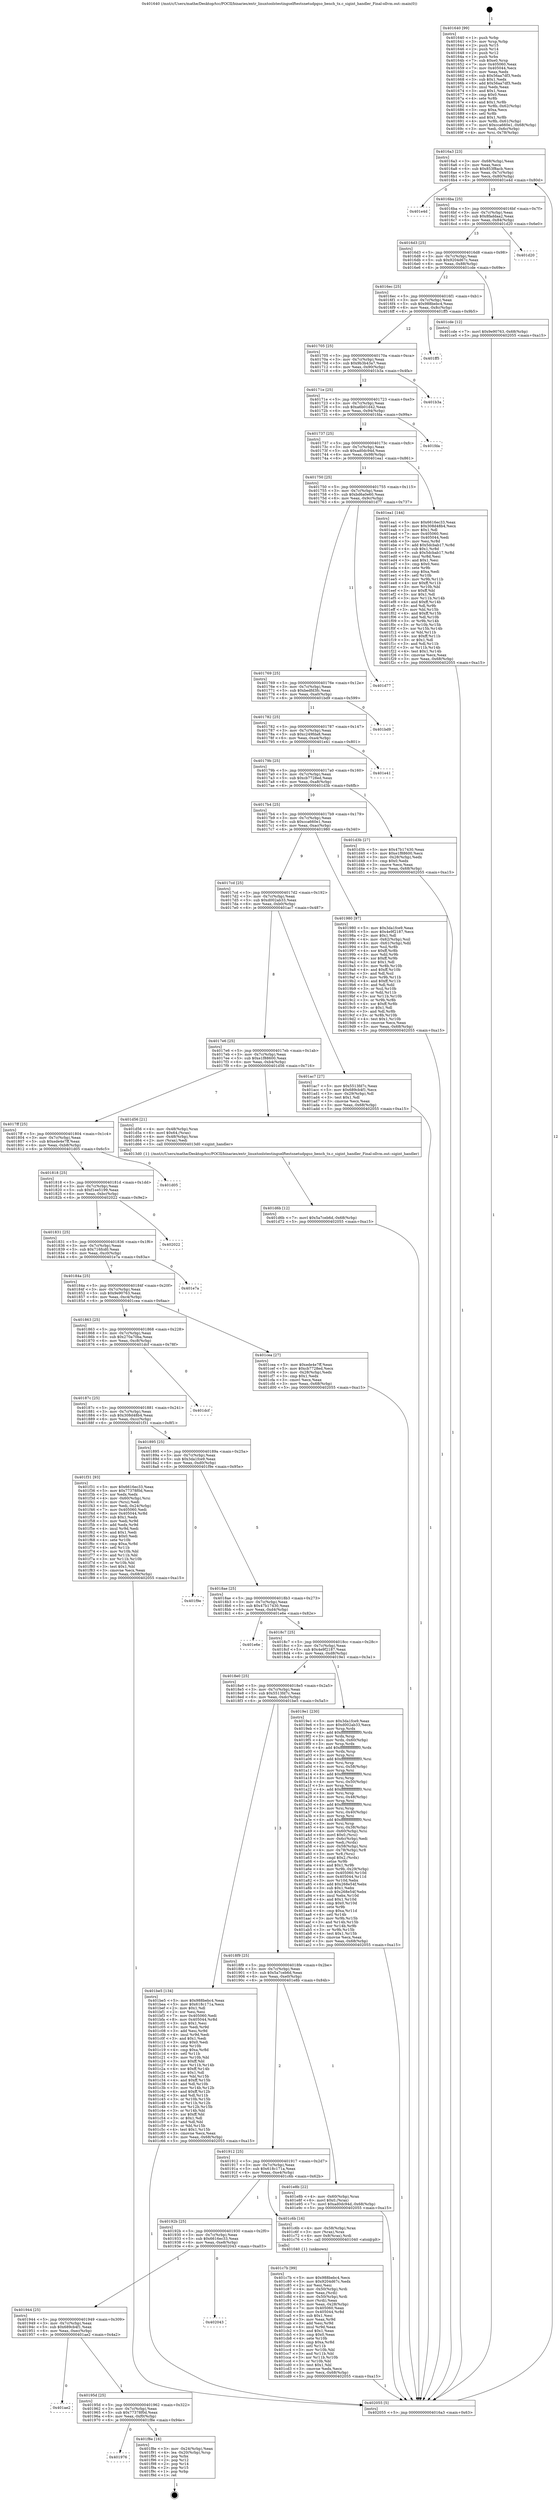 digraph "0x401640" {
  label = "0x401640 (/mnt/c/Users/mathe/Desktop/tcc/POCII/binaries/extr_linuxtoolstestingselftestsnetudpgso_bench_tx.c_sigint_handler_Final-ollvm.out::main(0))"
  labelloc = "t"
  node[shape=record]

  Entry [label="",width=0.3,height=0.3,shape=circle,fillcolor=black,style=filled]
  "0x4016a3" [label="{
     0x4016a3 [23]\l
     | [instrs]\l
     &nbsp;&nbsp;0x4016a3 \<+3\>: mov -0x68(%rbp),%eax\l
     &nbsp;&nbsp;0x4016a6 \<+2\>: mov %eax,%ecx\l
     &nbsp;&nbsp;0x4016a8 \<+6\>: sub $0x853f8acb,%ecx\l
     &nbsp;&nbsp;0x4016ae \<+3\>: mov %eax,-0x7c(%rbp)\l
     &nbsp;&nbsp;0x4016b1 \<+3\>: mov %ecx,-0x80(%rbp)\l
     &nbsp;&nbsp;0x4016b4 \<+6\>: je 0000000000401e4d \<main+0x80d\>\l
  }"]
  "0x401e4d" [label="{
     0x401e4d\l
  }", style=dashed]
  "0x4016ba" [label="{
     0x4016ba [25]\l
     | [instrs]\l
     &nbsp;&nbsp;0x4016ba \<+5\>: jmp 00000000004016bf \<main+0x7f\>\l
     &nbsp;&nbsp;0x4016bf \<+3\>: mov -0x7c(%rbp),%eax\l
     &nbsp;&nbsp;0x4016c2 \<+5\>: sub $0x8faddaa2,%eax\l
     &nbsp;&nbsp;0x4016c7 \<+6\>: mov %eax,-0x84(%rbp)\l
     &nbsp;&nbsp;0x4016cd \<+6\>: je 0000000000401d20 \<main+0x6e0\>\l
  }"]
  Exit [label="",width=0.3,height=0.3,shape=circle,fillcolor=black,style=filled,peripheries=2]
  "0x401d20" [label="{
     0x401d20\l
  }", style=dashed]
  "0x4016d3" [label="{
     0x4016d3 [25]\l
     | [instrs]\l
     &nbsp;&nbsp;0x4016d3 \<+5\>: jmp 00000000004016d8 \<main+0x98\>\l
     &nbsp;&nbsp;0x4016d8 \<+3\>: mov -0x7c(%rbp),%eax\l
     &nbsp;&nbsp;0x4016db \<+5\>: sub $0x9204d67c,%eax\l
     &nbsp;&nbsp;0x4016e0 \<+6\>: mov %eax,-0x88(%rbp)\l
     &nbsp;&nbsp;0x4016e6 \<+6\>: je 0000000000401cde \<main+0x69e\>\l
  }"]
  "0x401976" [label="{
     0x401976\l
  }", style=dashed]
  "0x401cde" [label="{
     0x401cde [12]\l
     | [instrs]\l
     &nbsp;&nbsp;0x401cde \<+7\>: movl $0x9e90763,-0x68(%rbp)\l
     &nbsp;&nbsp;0x401ce5 \<+5\>: jmp 0000000000402055 \<main+0xa15\>\l
  }"]
  "0x4016ec" [label="{
     0x4016ec [25]\l
     | [instrs]\l
     &nbsp;&nbsp;0x4016ec \<+5\>: jmp 00000000004016f1 \<main+0xb1\>\l
     &nbsp;&nbsp;0x4016f1 \<+3\>: mov -0x7c(%rbp),%eax\l
     &nbsp;&nbsp;0x4016f4 \<+5\>: sub $0x988bebc4,%eax\l
     &nbsp;&nbsp;0x4016f9 \<+6\>: mov %eax,-0x8c(%rbp)\l
     &nbsp;&nbsp;0x4016ff \<+6\>: je 0000000000401ff5 \<main+0x9b5\>\l
  }"]
  "0x401f8e" [label="{
     0x401f8e [16]\l
     | [instrs]\l
     &nbsp;&nbsp;0x401f8e \<+3\>: mov -0x24(%rbp),%eax\l
     &nbsp;&nbsp;0x401f91 \<+4\>: lea -0x20(%rbp),%rsp\l
     &nbsp;&nbsp;0x401f95 \<+1\>: pop %rbx\l
     &nbsp;&nbsp;0x401f96 \<+2\>: pop %r12\l
     &nbsp;&nbsp;0x401f98 \<+2\>: pop %r14\l
     &nbsp;&nbsp;0x401f9a \<+2\>: pop %r15\l
     &nbsp;&nbsp;0x401f9c \<+1\>: pop %rbp\l
     &nbsp;&nbsp;0x401f9d \<+1\>: ret\l
  }"]
  "0x401ff5" [label="{
     0x401ff5\l
  }", style=dashed]
  "0x401705" [label="{
     0x401705 [25]\l
     | [instrs]\l
     &nbsp;&nbsp;0x401705 \<+5\>: jmp 000000000040170a \<main+0xca\>\l
     &nbsp;&nbsp;0x40170a \<+3\>: mov -0x7c(%rbp),%eax\l
     &nbsp;&nbsp;0x40170d \<+5\>: sub $0x9b3b43a7,%eax\l
     &nbsp;&nbsp;0x401712 \<+6\>: mov %eax,-0x90(%rbp)\l
     &nbsp;&nbsp;0x401718 \<+6\>: je 0000000000401b3a \<main+0x4fa\>\l
  }"]
  "0x40195d" [label="{
     0x40195d [25]\l
     | [instrs]\l
     &nbsp;&nbsp;0x40195d \<+5\>: jmp 0000000000401962 \<main+0x322\>\l
     &nbsp;&nbsp;0x401962 \<+3\>: mov -0x7c(%rbp),%eax\l
     &nbsp;&nbsp;0x401965 \<+5\>: sub $0x77378f0d,%eax\l
     &nbsp;&nbsp;0x40196a \<+6\>: mov %eax,-0xf0(%rbp)\l
     &nbsp;&nbsp;0x401970 \<+6\>: je 0000000000401f8e \<main+0x94e\>\l
  }"]
  "0x401b3a" [label="{
     0x401b3a\l
  }", style=dashed]
  "0x40171e" [label="{
     0x40171e [25]\l
     | [instrs]\l
     &nbsp;&nbsp;0x40171e \<+5\>: jmp 0000000000401723 \<main+0xe3\>\l
     &nbsp;&nbsp;0x401723 \<+3\>: mov -0x7c(%rbp),%eax\l
     &nbsp;&nbsp;0x401726 \<+5\>: sub $0xa6b01d42,%eax\l
     &nbsp;&nbsp;0x40172b \<+6\>: mov %eax,-0x94(%rbp)\l
     &nbsp;&nbsp;0x401731 \<+6\>: je 0000000000401fda \<main+0x99a\>\l
  }"]
  "0x401ae2" [label="{
     0x401ae2\l
  }", style=dashed]
  "0x401fda" [label="{
     0x401fda\l
  }", style=dashed]
  "0x401737" [label="{
     0x401737 [25]\l
     | [instrs]\l
     &nbsp;&nbsp;0x401737 \<+5\>: jmp 000000000040173c \<main+0xfc\>\l
     &nbsp;&nbsp;0x40173c \<+3\>: mov -0x7c(%rbp),%eax\l
     &nbsp;&nbsp;0x40173f \<+5\>: sub $0xad0dc94d,%eax\l
     &nbsp;&nbsp;0x401744 \<+6\>: mov %eax,-0x98(%rbp)\l
     &nbsp;&nbsp;0x40174a \<+6\>: je 0000000000401ea1 \<main+0x861\>\l
  }"]
  "0x401944" [label="{
     0x401944 [25]\l
     | [instrs]\l
     &nbsp;&nbsp;0x401944 \<+5\>: jmp 0000000000401949 \<main+0x309\>\l
     &nbsp;&nbsp;0x401949 \<+3\>: mov -0x7c(%rbp),%eax\l
     &nbsp;&nbsp;0x40194c \<+5\>: sub $0x689cb4f1,%eax\l
     &nbsp;&nbsp;0x401951 \<+6\>: mov %eax,-0xec(%rbp)\l
     &nbsp;&nbsp;0x401957 \<+6\>: je 0000000000401ae2 \<main+0x4a2\>\l
  }"]
  "0x401ea1" [label="{
     0x401ea1 [144]\l
     | [instrs]\l
     &nbsp;&nbsp;0x401ea1 \<+5\>: mov $0x6616ec33,%eax\l
     &nbsp;&nbsp;0x401ea6 \<+5\>: mov $0x308d48b4,%ecx\l
     &nbsp;&nbsp;0x401eab \<+2\>: mov $0x1,%dl\l
     &nbsp;&nbsp;0x401ead \<+7\>: mov 0x405060,%esi\l
     &nbsp;&nbsp;0x401eb4 \<+7\>: mov 0x405044,%edi\l
     &nbsp;&nbsp;0x401ebb \<+3\>: mov %esi,%r8d\l
     &nbsp;&nbsp;0x401ebe \<+7\>: add $0x5dcbab17,%r8d\l
     &nbsp;&nbsp;0x401ec5 \<+4\>: sub $0x1,%r8d\l
     &nbsp;&nbsp;0x401ec9 \<+7\>: sub $0x5dcbab17,%r8d\l
     &nbsp;&nbsp;0x401ed0 \<+4\>: imul %r8d,%esi\l
     &nbsp;&nbsp;0x401ed4 \<+3\>: and $0x1,%esi\l
     &nbsp;&nbsp;0x401ed7 \<+3\>: cmp $0x0,%esi\l
     &nbsp;&nbsp;0x401eda \<+4\>: sete %r9b\l
     &nbsp;&nbsp;0x401ede \<+3\>: cmp $0xa,%edi\l
     &nbsp;&nbsp;0x401ee1 \<+4\>: setl %r10b\l
     &nbsp;&nbsp;0x401ee5 \<+3\>: mov %r9b,%r11b\l
     &nbsp;&nbsp;0x401ee8 \<+4\>: xor $0xff,%r11b\l
     &nbsp;&nbsp;0x401eec \<+3\>: mov %r10b,%bl\l
     &nbsp;&nbsp;0x401eef \<+3\>: xor $0xff,%bl\l
     &nbsp;&nbsp;0x401ef2 \<+3\>: xor $0x1,%dl\l
     &nbsp;&nbsp;0x401ef5 \<+3\>: mov %r11b,%r14b\l
     &nbsp;&nbsp;0x401ef8 \<+4\>: and $0xff,%r14b\l
     &nbsp;&nbsp;0x401efc \<+3\>: and %dl,%r9b\l
     &nbsp;&nbsp;0x401eff \<+3\>: mov %bl,%r15b\l
     &nbsp;&nbsp;0x401f02 \<+4\>: and $0xff,%r15b\l
     &nbsp;&nbsp;0x401f06 \<+3\>: and %dl,%r10b\l
     &nbsp;&nbsp;0x401f09 \<+3\>: or %r9b,%r14b\l
     &nbsp;&nbsp;0x401f0c \<+3\>: or %r10b,%r15b\l
     &nbsp;&nbsp;0x401f0f \<+3\>: xor %r15b,%r14b\l
     &nbsp;&nbsp;0x401f12 \<+3\>: or %bl,%r11b\l
     &nbsp;&nbsp;0x401f15 \<+4\>: xor $0xff,%r11b\l
     &nbsp;&nbsp;0x401f19 \<+3\>: or $0x1,%dl\l
     &nbsp;&nbsp;0x401f1c \<+3\>: and %dl,%r11b\l
     &nbsp;&nbsp;0x401f1f \<+3\>: or %r11b,%r14b\l
     &nbsp;&nbsp;0x401f22 \<+4\>: test $0x1,%r14b\l
     &nbsp;&nbsp;0x401f26 \<+3\>: cmovne %ecx,%eax\l
     &nbsp;&nbsp;0x401f29 \<+3\>: mov %eax,-0x68(%rbp)\l
     &nbsp;&nbsp;0x401f2c \<+5\>: jmp 0000000000402055 \<main+0xa15\>\l
  }"]
  "0x401750" [label="{
     0x401750 [25]\l
     | [instrs]\l
     &nbsp;&nbsp;0x401750 \<+5\>: jmp 0000000000401755 \<main+0x115\>\l
     &nbsp;&nbsp;0x401755 \<+3\>: mov -0x7c(%rbp),%eax\l
     &nbsp;&nbsp;0x401758 \<+5\>: sub $0xbd6a0e60,%eax\l
     &nbsp;&nbsp;0x40175d \<+6\>: mov %eax,-0x9c(%rbp)\l
     &nbsp;&nbsp;0x401763 \<+6\>: je 0000000000401d77 \<main+0x737\>\l
  }"]
  "0x402043" [label="{
     0x402043\l
  }", style=dashed]
  "0x401d77" [label="{
     0x401d77\l
  }", style=dashed]
  "0x401769" [label="{
     0x401769 [25]\l
     | [instrs]\l
     &nbsp;&nbsp;0x401769 \<+5\>: jmp 000000000040176e \<main+0x12e\>\l
     &nbsp;&nbsp;0x40176e \<+3\>: mov -0x7c(%rbp),%eax\l
     &nbsp;&nbsp;0x401771 \<+5\>: sub $0xbedfd3fc,%eax\l
     &nbsp;&nbsp;0x401776 \<+6\>: mov %eax,-0xa0(%rbp)\l
     &nbsp;&nbsp;0x40177c \<+6\>: je 0000000000401bd9 \<main+0x599\>\l
  }"]
  "0x401d6b" [label="{
     0x401d6b [12]\l
     | [instrs]\l
     &nbsp;&nbsp;0x401d6b \<+7\>: movl $0x5a7ceb6d,-0x68(%rbp)\l
     &nbsp;&nbsp;0x401d72 \<+5\>: jmp 0000000000402055 \<main+0xa15\>\l
  }"]
  "0x401bd9" [label="{
     0x401bd9\l
  }", style=dashed]
  "0x401782" [label="{
     0x401782 [25]\l
     | [instrs]\l
     &nbsp;&nbsp;0x401782 \<+5\>: jmp 0000000000401787 \<main+0x147\>\l
     &nbsp;&nbsp;0x401787 \<+3\>: mov -0x7c(%rbp),%eax\l
     &nbsp;&nbsp;0x40178a \<+5\>: sub $0xc249fda8,%eax\l
     &nbsp;&nbsp;0x40178f \<+6\>: mov %eax,-0xa4(%rbp)\l
     &nbsp;&nbsp;0x401795 \<+6\>: je 0000000000401e41 \<main+0x801\>\l
  }"]
  "0x401c7b" [label="{
     0x401c7b [99]\l
     | [instrs]\l
     &nbsp;&nbsp;0x401c7b \<+5\>: mov $0x988bebc4,%ecx\l
     &nbsp;&nbsp;0x401c80 \<+5\>: mov $0x9204d67c,%edx\l
     &nbsp;&nbsp;0x401c85 \<+2\>: xor %esi,%esi\l
     &nbsp;&nbsp;0x401c87 \<+4\>: mov -0x50(%rbp),%rdi\l
     &nbsp;&nbsp;0x401c8b \<+2\>: mov %eax,(%rdi)\l
     &nbsp;&nbsp;0x401c8d \<+4\>: mov -0x50(%rbp),%rdi\l
     &nbsp;&nbsp;0x401c91 \<+2\>: mov (%rdi),%eax\l
     &nbsp;&nbsp;0x401c93 \<+3\>: mov %eax,-0x28(%rbp)\l
     &nbsp;&nbsp;0x401c96 \<+7\>: mov 0x405060,%eax\l
     &nbsp;&nbsp;0x401c9d \<+8\>: mov 0x405044,%r8d\l
     &nbsp;&nbsp;0x401ca5 \<+3\>: sub $0x1,%esi\l
     &nbsp;&nbsp;0x401ca8 \<+3\>: mov %eax,%r9d\l
     &nbsp;&nbsp;0x401cab \<+3\>: add %esi,%r9d\l
     &nbsp;&nbsp;0x401cae \<+4\>: imul %r9d,%eax\l
     &nbsp;&nbsp;0x401cb2 \<+3\>: and $0x1,%eax\l
     &nbsp;&nbsp;0x401cb5 \<+3\>: cmp $0x0,%eax\l
     &nbsp;&nbsp;0x401cb8 \<+4\>: sete %r10b\l
     &nbsp;&nbsp;0x401cbc \<+4\>: cmp $0xa,%r8d\l
     &nbsp;&nbsp;0x401cc0 \<+4\>: setl %r11b\l
     &nbsp;&nbsp;0x401cc4 \<+3\>: mov %r10b,%bl\l
     &nbsp;&nbsp;0x401cc7 \<+3\>: and %r11b,%bl\l
     &nbsp;&nbsp;0x401cca \<+3\>: xor %r11b,%r10b\l
     &nbsp;&nbsp;0x401ccd \<+3\>: or %r10b,%bl\l
     &nbsp;&nbsp;0x401cd0 \<+3\>: test $0x1,%bl\l
     &nbsp;&nbsp;0x401cd3 \<+3\>: cmovne %edx,%ecx\l
     &nbsp;&nbsp;0x401cd6 \<+3\>: mov %ecx,-0x68(%rbp)\l
     &nbsp;&nbsp;0x401cd9 \<+5\>: jmp 0000000000402055 \<main+0xa15\>\l
  }"]
  "0x401e41" [label="{
     0x401e41\l
  }", style=dashed]
  "0x40179b" [label="{
     0x40179b [25]\l
     | [instrs]\l
     &nbsp;&nbsp;0x40179b \<+5\>: jmp 00000000004017a0 \<main+0x160\>\l
     &nbsp;&nbsp;0x4017a0 \<+3\>: mov -0x7c(%rbp),%eax\l
     &nbsp;&nbsp;0x4017a3 \<+5\>: sub $0xcb7728ed,%eax\l
     &nbsp;&nbsp;0x4017a8 \<+6\>: mov %eax,-0xa8(%rbp)\l
     &nbsp;&nbsp;0x4017ae \<+6\>: je 0000000000401d3b \<main+0x6fb\>\l
  }"]
  "0x40192b" [label="{
     0x40192b [25]\l
     | [instrs]\l
     &nbsp;&nbsp;0x40192b \<+5\>: jmp 0000000000401930 \<main+0x2f0\>\l
     &nbsp;&nbsp;0x401930 \<+3\>: mov -0x7c(%rbp),%eax\l
     &nbsp;&nbsp;0x401933 \<+5\>: sub $0x6616ec33,%eax\l
     &nbsp;&nbsp;0x401938 \<+6\>: mov %eax,-0xe8(%rbp)\l
     &nbsp;&nbsp;0x40193e \<+6\>: je 0000000000402043 \<main+0xa03\>\l
  }"]
  "0x401d3b" [label="{
     0x401d3b [27]\l
     | [instrs]\l
     &nbsp;&nbsp;0x401d3b \<+5\>: mov $0x47b17430,%eax\l
     &nbsp;&nbsp;0x401d40 \<+5\>: mov $0xe1f88600,%ecx\l
     &nbsp;&nbsp;0x401d45 \<+3\>: mov -0x28(%rbp),%edx\l
     &nbsp;&nbsp;0x401d48 \<+3\>: cmp $0x0,%edx\l
     &nbsp;&nbsp;0x401d4b \<+3\>: cmove %ecx,%eax\l
     &nbsp;&nbsp;0x401d4e \<+3\>: mov %eax,-0x68(%rbp)\l
     &nbsp;&nbsp;0x401d51 \<+5\>: jmp 0000000000402055 \<main+0xa15\>\l
  }"]
  "0x4017b4" [label="{
     0x4017b4 [25]\l
     | [instrs]\l
     &nbsp;&nbsp;0x4017b4 \<+5\>: jmp 00000000004017b9 \<main+0x179\>\l
     &nbsp;&nbsp;0x4017b9 \<+3\>: mov -0x7c(%rbp),%eax\l
     &nbsp;&nbsp;0x4017bc \<+5\>: sub $0xcca660e1,%eax\l
     &nbsp;&nbsp;0x4017c1 \<+6\>: mov %eax,-0xac(%rbp)\l
     &nbsp;&nbsp;0x4017c7 \<+6\>: je 0000000000401980 \<main+0x340\>\l
  }"]
  "0x401c6b" [label="{
     0x401c6b [16]\l
     | [instrs]\l
     &nbsp;&nbsp;0x401c6b \<+4\>: mov -0x58(%rbp),%rax\l
     &nbsp;&nbsp;0x401c6f \<+3\>: mov (%rax),%rax\l
     &nbsp;&nbsp;0x401c72 \<+4\>: mov 0x8(%rax),%rdi\l
     &nbsp;&nbsp;0x401c76 \<+5\>: call 0000000000401040 \<atoi@plt\>\l
     | [calls]\l
     &nbsp;&nbsp;0x401040 \{1\} (unknown)\l
  }"]
  "0x401980" [label="{
     0x401980 [97]\l
     | [instrs]\l
     &nbsp;&nbsp;0x401980 \<+5\>: mov $0x3da1fce9,%eax\l
     &nbsp;&nbsp;0x401985 \<+5\>: mov $0x4e9f2187,%ecx\l
     &nbsp;&nbsp;0x40198a \<+2\>: mov $0x1,%dl\l
     &nbsp;&nbsp;0x40198c \<+4\>: mov -0x62(%rbp),%sil\l
     &nbsp;&nbsp;0x401990 \<+4\>: mov -0x61(%rbp),%dil\l
     &nbsp;&nbsp;0x401994 \<+3\>: mov %sil,%r8b\l
     &nbsp;&nbsp;0x401997 \<+4\>: xor $0xff,%r8b\l
     &nbsp;&nbsp;0x40199b \<+3\>: mov %dil,%r9b\l
     &nbsp;&nbsp;0x40199e \<+4\>: xor $0xff,%r9b\l
     &nbsp;&nbsp;0x4019a2 \<+3\>: xor $0x1,%dl\l
     &nbsp;&nbsp;0x4019a5 \<+3\>: mov %r8b,%r10b\l
     &nbsp;&nbsp;0x4019a8 \<+4\>: and $0xff,%r10b\l
     &nbsp;&nbsp;0x4019ac \<+3\>: and %dl,%sil\l
     &nbsp;&nbsp;0x4019af \<+3\>: mov %r9b,%r11b\l
     &nbsp;&nbsp;0x4019b2 \<+4\>: and $0xff,%r11b\l
     &nbsp;&nbsp;0x4019b6 \<+3\>: and %dl,%dil\l
     &nbsp;&nbsp;0x4019b9 \<+3\>: or %sil,%r10b\l
     &nbsp;&nbsp;0x4019bc \<+3\>: or %dil,%r11b\l
     &nbsp;&nbsp;0x4019bf \<+3\>: xor %r11b,%r10b\l
     &nbsp;&nbsp;0x4019c2 \<+3\>: or %r9b,%r8b\l
     &nbsp;&nbsp;0x4019c5 \<+4\>: xor $0xff,%r8b\l
     &nbsp;&nbsp;0x4019c9 \<+3\>: or $0x1,%dl\l
     &nbsp;&nbsp;0x4019cc \<+3\>: and %dl,%r8b\l
     &nbsp;&nbsp;0x4019cf \<+3\>: or %r8b,%r10b\l
     &nbsp;&nbsp;0x4019d2 \<+4\>: test $0x1,%r10b\l
     &nbsp;&nbsp;0x4019d6 \<+3\>: cmovne %ecx,%eax\l
     &nbsp;&nbsp;0x4019d9 \<+3\>: mov %eax,-0x68(%rbp)\l
     &nbsp;&nbsp;0x4019dc \<+5\>: jmp 0000000000402055 \<main+0xa15\>\l
  }"]
  "0x4017cd" [label="{
     0x4017cd [25]\l
     | [instrs]\l
     &nbsp;&nbsp;0x4017cd \<+5\>: jmp 00000000004017d2 \<main+0x192\>\l
     &nbsp;&nbsp;0x4017d2 \<+3\>: mov -0x7c(%rbp),%eax\l
     &nbsp;&nbsp;0x4017d5 \<+5\>: sub $0xd002ab33,%eax\l
     &nbsp;&nbsp;0x4017da \<+6\>: mov %eax,-0xb0(%rbp)\l
     &nbsp;&nbsp;0x4017e0 \<+6\>: je 0000000000401ac7 \<main+0x487\>\l
  }"]
  "0x402055" [label="{
     0x402055 [5]\l
     | [instrs]\l
     &nbsp;&nbsp;0x402055 \<+5\>: jmp 00000000004016a3 \<main+0x63\>\l
  }"]
  "0x401640" [label="{
     0x401640 [99]\l
     | [instrs]\l
     &nbsp;&nbsp;0x401640 \<+1\>: push %rbp\l
     &nbsp;&nbsp;0x401641 \<+3\>: mov %rsp,%rbp\l
     &nbsp;&nbsp;0x401644 \<+2\>: push %r15\l
     &nbsp;&nbsp;0x401646 \<+2\>: push %r14\l
     &nbsp;&nbsp;0x401648 \<+2\>: push %r12\l
     &nbsp;&nbsp;0x40164a \<+1\>: push %rbx\l
     &nbsp;&nbsp;0x40164b \<+7\>: sub $0xe0,%rsp\l
     &nbsp;&nbsp;0x401652 \<+7\>: mov 0x405060,%eax\l
     &nbsp;&nbsp;0x401659 \<+7\>: mov 0x405044,%ecx\l
     &nbsp;&nbsp;0x401660 \<+2\>: mov %eax,%edx\l
     &nbsp;&nbsp;0x401662 \<+6\>: sub $0x56aa7df3,%edx\l
     &nbsp;&nbsp;0x401668 \<+3\>: sub $0x1,%edx\l
     &nbsp;&nbsp;0x40166b \<+6\>: add $0x56aa7df3,%edx\l
     &nbsp;&nbsp;0x401671 \<+3\>: imul %edx,%eax\l
     &nbsp;&nbsp;0x401674 \<+3\>: and $0x1,%eax\l
     &nbsp;&nbsp;0x401677 \<+3\>: cmp $0x0,%eax\l
     &nbsp;&nbsp;0x40167a \<+4\>: sete %r8b\l
     &nbsp;&nbsp;0x40167e \<+4\>: and $0x1,%r8b\l
     &nbsp;&nbsp;0x401682 \<+4\>: mov %r8b,-0x62(%rbp)\l
     &nbsp;&nbsp;0x401686 \<+3\>: cmp $0xa,%ecx\l
     &nbsp;&nbsp;0x401689 \<+4\>: setl %r8b\l
     &nbsp;&nbsp;0x40168d \<+4\>: and $0x1,%r8b\l
     &nbsp;&nbsp;0x401691 \<+4\>: mov %r8b,-0x61(%rbp)\l
     &nbsp;&nbsp;0x401695 \<+7\>: movl $0xcca660e1,-0x68(%rbp)\l
     &nbsp;&nbsp;0x40169c \<+3\>: mov %edi,-0x6c(%rbp)\l
     &nbsp;&nbsp;0x40169f \<+4\>: mov %rsi,-0x78(%rbp)\l
  }"]
  "0x401912" [label="{
     0x401912 [25]\l
     | [instrs]\l
     &nbsp;&nbsp;0x401912 \<+5\>: jmp 0000000000401917 \<main+0x2d7\>\l
     &nbsp;&nbsp;0x401917 \<+3\>: mov -0x7c(%rbp),%eax\l
     &nbsp;&nbsp;0x40191a \<+5\>: sub $0x618c171a,%eax\l
     &nbsp;&nbsp;0x40191f \<+6\>: mov %eax,-0xe4(%rbp)\l
     &nbsp;&nbsp;0x401925 \<+6\>: je 0000000000401c6b \<main+0x62b\>\l
  }"]
  "0x401ac7" [label="{
     0x401ac7 [27]\l
     | [instrs]\l
     &nbsp;&nbsp;0x401ac7 \<+5\>: mov $0x5513fd7c,%eax\l
     &nbsp;&nbsp;0x401acc \<+5\>: mov $0x689cb4f1,%ecx\l
     &nbsp;&nbsp;0x401ad1 \<+3\>: mov -0x29(%rbp),%dl\l
     &nbsp;&nbsp;0x401ad4 \<+3\>: test $0x1,%dl\l
     &nbsp;&nbsp;0x401ad7 \<+3\>: cmovne %ecx,%eax\l
     &nbsp;&nbsp;0x401ada \<+3\>: mov %eax,-0x68(%rbp)\l
     &nbsp;&nbsp;0x401add \<+5\>: jmp 0000000000402055 \<main+0xa15\>\l
  }"]
  "0x4017e6" [label="{
     0x4017e6 [25]\l
     | [instrs]\l
     &nbsp;&nbsp;0x4017e6 \<+5\>: jmp 00000000004017eb \<main+0x1ab\>\l
     &nbsp;&nbsp;0x4017eb \<+3\>: mov -0x7c(%rbp),%eax\l
     &nbsp;&nbsp;0x4017ee \<+5\>: sub $0xe1f88600,%eax\l
     &nbsp;&nbsp;0x4017f3 \<+6\>: mov %eax,-0xb4(%rbp)\l
     &nbsp;&nbsp;0x4017f9 \<+6\>: je 0000000000401d56 \<main+0x716\>\l
  }"]
  "0x401e8b" [label="{
     0x401e8b [22]\l
     | [instrs]\l
     &nbsp;&nbsp;0x401e8b \<+4\>: mov -0x60(%rbp),%rax\l
     &nbsp;&nbsp;0x401e8f \<+6\>: movl $0x0,(%rax)\l
     &nbsp;&nbsp;0x401e95 \<+7\>: movl $0xad0dc94d,-0x68(%rbp)\l
     &nbsp;&nbsp;0x401e9c \<+5\>: jmp 0000000000402055 \<main+0xa15\>\l
  }"]
  "0x401d56" [label="{
     0x401d56 [21]\l
     | [instrs]\l
     &nbsp;&nbsp;0x401d56 \<+4\>: mov -0x48(%rbp),%rax\l
     &nbsp;&nbsp;0x401d5a \<+6\>: movl $0x64,(%rax)\l
     &nbsp;&nbsp;0x401d60 \<+4\>: mov -0x48(%rbp),%rax\l
     &nbsp;&nbsp;0x401d64 \<+2\>: mov (%rax),%edi\l
     &nbsp;&nbsp;0x401d66 \<+5\>: call 00000000004013d0 \<sigint_handler\>\l
     | [calls]\l
     &nbsp;&nbsp;0x4013d0 \{1\} (/mnt/c/Users/mathe/Desktop/tcc/POCII/binaries/extr_linuxtoolstestingselftestsnetudpgso_bench_tx.c_sigint_handler_Final-ollvm.out::sigint_handler)\l
  }"]
  "0x4017ff" [label="{
     0x4017ff [25]\l
     | [instrs]\l
     &nbsp;&nbsp;0x4017ff \<+5\>: jmp 0000000000401804 \<main+0x1c4\>\l
     &nbsp;&nbsp;0x401804 \<+3\>: mov -0x7c(%rbp),%eax\l
     &nbsp;&nbsp;0x401807 \<+5\>: sub $0xede4e7ff,%eax\l
     &nbsp;&nbsp;0x40180c \<+6\>: mov %eax,-0xb8(%rbp)\l
     &nbsp;&nbsp;0x401812 \<+6\>: je 0000000000401d05 \<main+0x6c5\>\l
  }"]
  "0x4018f9" [label="{
     0x4018f9 [25]\l
     | [instrs]\l
     &nbsp;&nbsp;0x4018f9 \<+5\>: jmp 00000000004018fe \<main+0x2be\>\l
     &nbsp;&nbsp;0x4018fe \<+3\>: mov -0x7c(%rbp),%eax\l
     &nbsp;&nbsp;0x401901 \<+5\>: sub $0x5a7ceb6d,%eax\l
     &nbsp;&nbsp;0x401906 \<+6\>: mov %eax,-0xe0(%rbp)\l
     &nbsp;&nbsp;0x40190c \<+6\>: je 0000000000401e8b \<main+0x84b\>\l
  }"]
  "0x401d05" [label="{
     0x401d05\l
  }", style=dashed]
  "0x401818" [label="{
     0x401818 [25]\l
     | [instrs]\l
     &nbsp;&nbsp;0x401818 \<+5\>: jmp 000000000040181d \<main+0x1dd\>\l
     &nbsp;&nbsp;0x40181d \<+3\>: mov -0x7c(%rbp),%eax\l
     &nbsp;&nbsp;0x401820 \<+5\>: sub $0xf1ee5199,%eax\l
     &nbsp;&nbsp;0x401825 \<+6\>: mov %eax,-0xbc(%rbp)\l
     &nbsp;&nbsp;0x40182b \<+6\>: je 0000000000402022 \<main+0x9e2\>\l
  }"]
  "0x401be5" [label="{
     0x401be5 [134]\l
     | [instrs]\l
     &nbsp;&nbsp;0x401be5 \<+5\>: mov $0x988bebc4,%eax\l
     &nbsp;&nbsp;0x401bea \<+5\>: mov $0x618c171a,%ecx\l
     &nbsp;&nbsp;0x401bef \<+2\>: mov $0x1,%dl\l
     &nbsp;&nbsp;0x401bf1 \<+2\>: xor %esi,%esi\l
     &nbsp;&nbsp;0x401bf3 \<+7\>: mov 0x405060,%edi\l
     &nbsp;&nbsp;0x401bfa \<+8\>: mov 0x405044,%r8d\l
     &nbsp;&nbsp;0x401c02 \<+3\>: sub $0x1,%esi\l
     &nbsp;&nbsp;0x401c05 \<+3\>: mov %edi,%r9d\l
     &nbsp;&nbsp;0x401c08 \<+3\>: add %esi,%r9d\l
     &nbsp;&nbsp;0x401c0b \<+4\>: imul %r9d,%edi\l
     &nbsp;&nbsp;0x401c0f \<+3\>: and $0x1,%edi\l
     &nbsp;&nbsp;0x401c12 \<+3\>: cmp $0x0,%edi\l
     &nbsp;&nbsp;0x401c15 \<+4\>: sete %r10b\l
     &nbsp;&nbsp;0x401c19 \<+4\>: cmp $0xa,%r8d\l
     &nbsp;&nbsp;0x401c1d \<+4\>: setl %r11b\l
     &nbsp;&nbsp;0x401c21 \<+3\>: mov %r10b,%bl\l
     &nbsp;&nbsp;0x401c24 \<+3\>: xor $0xff,%bl\l
     &nbsp;&nbsp;0x401c27 \<+3\>: mov %r11b,%r14b\l
     &nbsp;&nbsp;0x401c2a \<+4\>: xor $0xff,%r14b\l
     &nbsp;&nbsp;0x401c2e \<+3\>: xor $0x1,%dl\l
     &nbsp;&nbsp;0x401c31 \<+3\>: mov %bl,%r15b\l
     &nbsp;&nbsp;0x401c34 \<+4\>: and $0xff,%r15b\l
     &nbsp;&nbsp;0x401c38 \<+3\>: and %dl,%r10b\l
     &nbsp;&nbsp;0x401c3b \<+3\>: mov %r14b,%r12b\l
     &nbsp;&nbsp;0x401c3e \<+4\>: and $0xff,%r12b\l
     &nbsp;&nbsp;0x401c42 \<+3\>: and %dl,%r11b\l
     &nbsp;&nbsp;0x401c45 \<+3\>: or %r10b,%r15b\l
     &nbsp;&nbsp;0x401c48 \<+3\>: or %r11b,%r12b\l
     &nbsp;&nbsp;0x401c4b \<+3\>: xor %r12b,%r15b\l
     &nbsp;&nbsp;0x401c4e \<+3\>: or %r14b,%bl\l
     &nbsp;&nbsp;0x401c51 \<+3\>: xor $0xff,%bl\l
     &nbsp;&nbsp;0x401c54 \<+3\>: or $0x1,%dl\l
     &nbsp;&nbsp;0x401c57 \<+2\>: and %dl,%bl\l
     &nbsp;&nbsp;0x401c59 \<+3\>: or %bl,%r15b\l
     &nbsp;&nbsp;0x401c5c \<+4\>: test $0x1,%r15b\l
     &nbsp;&nbsp;0x401c60 \<+3\>: cmovne %ecx,%eax\l
     &nbsp;&nbsp;0x401c63 \<+3\>: mov %eax,-0x68(%rbp)\l
     &nbsp;&nbsp;0x401c66 \<+5\>: jmp 0000000000402055 \<main+0xa15\>\l
  }"]
  "0x402022" [label="{
     0x402022\l
  }", style=dashed]
  "0x401831" [label="{
     0x401831 [25]\l
     | [instrs]\l
     &nbsp;&nbsp;0x401831 \<+5\>: jmp 0000000000401836 \<main+0x1f6\>\l
     &nbsp;&nbsp;0x401836 \<+3\>: mov -0x7c(%rbp),%eax\l
     &nbsp;&nbsp;0x401839 \<+5\>: sub $0x716fcd0,%eax\l
     &nbsp;&nbsp;0x40183e \<+6\>: mov %eax,-0xc0(%rbp)\l
     &nbsp;&nbsp;0x401844 \<+6\>: je 0000000000401e7a \<main+0x83a\>\l
  }"]
  "0x4018e0" [label="{
     0x4018e0 [25]\l
     | [instrs]\l
     &nbsp;&nbsp;0x4018e0 \<+5\>: jmp 00000000004018e5 \<main+0x2a5\>\l
     &nbsp;&nbsp;0x4018e5 \<+3\>: mov -0x7c(%rbp),%eax\l
     &nbsp;&nbsp;0x4018e8 \<+5\>: sub $0x5513fd7c,%eax\l
     &nbsp;&nbsp;0x4018ed \<+6\>: mov %eax,-0xdc(%rbp)\l
     &nbsp;&nbsp;0x4018f3 \<+6\>: je 0000000000401be5 \<main+0x5a5\>\l
  }"]
  "0x401e7a" [label="{
     0x401e7a\l
  }", style=dashed]
  "0x40184a" [label="{
     0x40184a [25]\l
     | [instrs]\l
     &nbsp;&nbsp;0x40184a \<+5\>: jmp 000000000040184f \<main+0x20f\>\l
     &nbsp;&nbsp;0x40184f \<+3\>: mov -0x7c(%rbp),%eax\l
     &nbsp;&nbsp;0x401852 \<+5\>: sub $0x9e90763,%eax\l
     &nbsp;&nbsp;0x401857 \<+6\>: mov %eax,-0xc4(%rbp)\l
     &nbsp;&nbsp;0x40185d \<+6\>: je 0000000000401cea \<main+0x6aa\>\l
  }"]
  "0x4019e1" [label="{
     0x4019e1 [230]\l
     | [instrs]\l
     &nbsp;&nbsp;0x4019e1 \<+5\>: mov $0x3da1fce9,%eax\l
     &nbsp;&nbsp;0x4019e6 \<+5\>: mov $0xd002ab33,%ecx\l
     &nbsp;&nbsp;0x4019eb \<+3\>: mov %rsp,%rdx\l
     &nbsp;&nbsp;0x4019ee \<+4\>: add $0xfffffffffffffff0,%rdx\l
     &nbsp;&nbsp;0x4019f2 \<+3\>: mov %rdx,%rsp\l
     &nbsp;&nbsp;0x4019f5 \<+4\>: mov %rdx,-0x60(%rbp)\l
     &nbsp;&nbsp;0x4019f9 \<+3\>: mov %rsp,%rdx\l
     &nbsp;&nbsp;0x4019fc \<+4\>: add $0xfffffffffffffff0,%rdx\l
     &nbsp;&nbsp;0x401a00 \<+3\>: mov %rdx,%rsp\l
     &nbsp;&nbsp;0x401a03 \<+3\>: mov %rsp,%rsi\l
     &nbsp;&nbsp;0x401a06 \<+4\>: add $0xfffffffffffffff0,%rsi\l
     &nbsp;&nbsp;0x401a0a \<+3\>: mov %rsi,%rsp\l
     &nbsp;&nbsp;0x401a0d \<+4\>: mov %rsi,-0x58(%rbp)\l
     &nbsp;&nbsp;0x401a11 \<+3\>: mov %rsp,%rsi\l
     &nbsp;&nbsp;0x401a14 \<+4\>: add $0xfffffffffffffff0,%rsi\l
     &nbsp;&nbsp;0x401a18 \<+3\>: mov %rsi,%rsp\l
     &nbsp;&nbsp;0x401a1b \<+4\>: mov %rsi,-0x50(%rbp)\l
     &nbsp;&nbsp;0x401a1f \<+3\>: mov %rsp,%rsi\l
     &nbsp;&nbsp;0x401a22 \<+4\>: add $0xfffffffffffffff0,%rsi\l
     &nbsp;&nbsp;0x401a26 \<+3\>: mov %rsi,%rsp\l
     &nbsp;&nbsp;0x401a29 \<+4\>: mov %rsi,-0x48(%rbp)\l
     &nbsp;&nbsp;0x401a2d \<+3\>: mov %rsp,%rsi\l
     &nbsp;&nbsp;0x401a30 \<+4\>: add $0xfffffffffffffff0,%rsi\l
     &nbsp;&nbsp;0x401a34 \<+3\>: mov %rsi,%rsp\l
     &nbsp;&nbsp;0x401a37 \<+4\>: mov %rsi,-0x40(%rbp)\l
     &nbsp;&nbsp;0x401a3b \<+3\>: mov %rsp,%rsi\l
     &nbsp;&nbsp;0x401a3e \<+4\>: add $0xfffffffffffffff0,%rsi\l
     &nbsp;&nbsp;0x401a42 \<+3\>: mov %rsi,%rsp\l
     &nbsp;&nbsp;0x401a45 \<+4\>: mov %rsi,-0x38(%rbp)\l
     &nbsp;&nbsp;0x401a49 \<+4\>: mov -0x60(%rbp),%rsi\l
     &nbsp;&nbsp;0x401a4d \<+6\>: movl $0x0,(%rsi)\l
     &nbsp;&nbsp;0x401a53 \<+3\>: mov -0x6c(%rbp),%edi\l
     &nbsp;&nbsp;0x401a56 \<+2\>: mov %edi,(%rdx)\l
     &nbsp;&nbsp;0x401a58 \<+4\>: mov -0x58(%rbp),%rsi\l
     &nbsp;&nbsp;0x401a5c \<+4\>: mov -0x78(%rbp),%r8\l
     &nbsp;&nbsp;0x401a60 \<+3\>: mov %r8,(%rsi)\l
     &nbsp;&nbsp;0x401a63 \<+3\>: cmpl $0x2,(%rdx)\l
     &nbsp;&nbsp;0x401a66 \<+4\>: setne %r9b\l
     &nbsp;&nbsp;0x401a6a \<+4\>: and $0x1,%r9b\l
     &nbsp;&nbsp;0x401a6e \<+4\>: mov %r9b,-0x29(%rbp)\l
     &nbsp;&nbsp;0x401a72 \<+8\>: mov 0x405060,%r10d\l
     &nbsp;&nbsp;0x401a7a \<+8\>: mov 0x405044,%r11d\l
     &nbsp;&nbsp;0x401a82 \<+3\>: mov %r10d,%ebx\l
     &nbsp;&nbsp;0x401a85 \<+6\>: add $0x268e54f,%ebx\l
     &nbsp;&nbsp;0x401a8b \<+3\>: sub $0x1,%ebx\l
     &nbsp;&nbsp;0x401a8e \<+6\>: sub $0x268e54f,%ebx\l
     &nbsp;&nbsp;0x401a94 \<+4\>: imul %ebx,%r10d\l
     &nbsp;&nbsp;0x401a98 \<+4\>: and $0x1,%r10d\l
     &nbsp;&nbsp;0x401a9c \<+4\>: cmp $0x0,%r10d\l
     &nbsp;&nbsp;0x401aa0 \<+4\>: sete %r9b\l
     &nbsp;&nbsp;0x401aa4 \<+4\>: cmp $0xa,%r11d\l
     &nbsp;&nbsp;0x401aa8 \<+4\>: setl %r14b\l
     &nbsp;&nbsp;0x401aac \<+3\>: mov %r9b,%r15b\l
     &nbsp;&nbsp;0x401aaf \<+3\>: and %r14b,%r15b\l
     &nbsp;&nbsp;0x401ab2 \<+3\>: xor %r14b,%r9b\l
     &nbsp;&nbsp;0x401ab5 \<+3\>: or %r9b,%r15b\l
     &nbsp;&nbsp;0x401ab8 \<+4\>: test $0x1,%r15b\l
     &nbsp;&nbsp;0x401abc \<+3\>: cmovne %ecx,%eax\l
     &nbsp;&nbsp;0x401abf \<+3\>: mov %eax,-0x68(%rbp)\l
     &nbsp;&nbsp;0x401ac2 \<+5\>: jmp 0000000000402055 \<main+0xa15\>\l
  }"]
  "0x401cea" [label="{
     0x401cea [27]\l
     | [instrs]\l
     &nbsp;&nbsp;0x401cea \<+5\>: mov $0xede4e7ff,%eax\l
     &nbsp;&nbsp;0x401cef \<+5\>: mov $0xcb7728ed,%ecx\l
     &nbsp;&nbsp;0x401cf4 \<+3\>: mov -0x28(%rbp),%edx\l
     &nbsp;&nbsp;0x401cf7 \<+3\>: cmp $0x1,%edx\l
     &nbsp;&nbsp;0x401cfa \<+3\>: cmovl %ecx,%eax\l
     &nbsp;&nbsp;0x401cfd \<+3\>: mov %eax,-0x68(%rbp)\l
     &nbsp;&nbsp;0x401d00 \<+5\>: jmp 0000000000402055 \<main+0xa15\>\l
  }"]
  "0x401863" [label="{
     0x401863 [25]\l
     | [instrs]\l
     &nbsp;&nbsp;0x401863 \<+5\>: jmp 0000000000401868 \<main+0x228\>\l
     &nbsp;&nbsp;0x401868 \<+3\>: mov -0x7c(%rbp),%eax\l
     &nbsp;&nbsp;0x40186b \<+5\>: sub $0x270a70ba,%eax\l
     &nbsp;&nbsp;0x401870 \<+6\>: mov %eax,-0xc8(%rbp)\l
     &nbsp;&nbsp;0x401876 \<+6\>: je 0000000000401dcf \<main+0x78f\>\l
  }"]
  "0x4018c7" [label="{
     0x4018c7 [25]\l
     | [instrs]\l
     &nbsp;&nbsp;0x4018c7 \<+5\>: jmp 00000000004018cc \<main+0x28c\>\l
     &nbsp;&nbsp;0x4018cc \<+3\>: mov -0x7c(%rbp),%eax\l
     &nbsp;&nbsp;0x4018cf \<+5\>: sub $0x4e9f2187,%eax\l
     &nbsp;&nbsp;0x4018d4 \<+6\>: mov %eax,-0xd8(%rbp)\l
     &nbsp;&nbsp;0x4018da \<+6\>: je 00000000004019e1 \<main+0x3a1\>\l
  }"]
  "0x401dcf" [label="{
     0x401dcf\l
  }", style=dashed]
  "0x40187c" [label="{
     0x40187c [25]\l
     | [instrs]\l
     &nbsp;&nbsp;0x40187c \<+5\>: jmp 0000000000401881 \<main+0x241\>\l
     &nbsp;&nbsp;0x401881 \<+3\>: mov -0x7c(%rbp),%eax\l
     &nbsp;&nbsp;0x401884 \<+5\>: sub $0x308d48b4,%eax\l
     &nbsp;&nbsp;0x401889 \<+6\>: mov %eax,-0xcc(%rbp)\l
     &nbsp;&nbsp;0x40188f \<+6\>: je 0000000000401f31 \<main+0x8f1\>\l
  }"]
  "0x401e6e" [label="{
     0x401e6e\l
  }", style=dashed]
  "0x401f31" [label="{
     0x401f31 [93]\l
     | [instrs]\l
     &nbsp;&nbsp;0x401f31 \<+5\>: mov $0x6616ec33,%eax\l
     &nbsp;&nbsp;0x401f36 \<+5\>: mov $0x77378f0d,%ecx\l
     &nbsp;&nbsp;0x401f3b \<+2\>: xor %edx,%edx\l
     &nbsp;&nbsp;0x401f3d \<+4\>: mov -0x60(%rbp),%rsi\l
     &nbsp;&nbsp;0x401f41 \<+2\>: mov (%rsi),%edi\l
     &nbsp;&nbsp;0x401f43 \<+3\>: mov %edi,-0x24(%rbp)\l
     &nbsp;&nbsp;0x401f46 \<+7\>: mov 0x405060,%edi\l
     &nbsp;&nbsp;0x401f4d \<+8\>: mov 0x405044,%r8d\l
     &nbsp;&nbsp;0x401f55 \<+3\>: sub $0x1,%edx\l
     &nbsp;&nbsp;0x401f58 \<+3\>: mov %edi,%r9d\l
     &nbsp;&nbsp;0x401f5b \<+3\>: add %edx,%r9d\l
     &nbsp;&nbsp;0x401f5e \<+4\>: imul %r9d,%edi\l
     &nbsp;&nbsp;0x401f62 \<+3\>: and $0x1,%edi\l
     &nbsp;&nbsp;0x401f65 \<+3\>: cmp $0x0,%edi\l
     &nbsp;&nbsp;0x401f68 \<+4\>: sete %r10b\l
     &nbsp;&nbsp;0x401f6c \<+4\>: cmp $0xa,%r8d\l
     &nbsp;&nbsp;0x401f70 \<+4\>: setl %r11b\l
     &nbsp;&nbsp;0x401f74 \<+3\>: mov %r10b,%bl\l
     &nbsp;&nbsp;0x401f77 \<+3\>: and %r11b,%bl\l
     &nbsp;&nbsp;0x401f7a \<+3\>: xor %r11b,%r10b\l
     &nbsp;&nbsp;0x401f7d \<+3\>: or %r10b,%bl\l
     &nbsp;&nbsp;0x401f80 \<+3\>: test $0x1,%bl\l
     &nbsp;&nbsp;0x401f83 \<+3\>: cmovne %ecx,%eax\l
     &nbsp;&nbsp;0x401f86 \<+3\>: mov %eax,-0x68(%rbp)\l
     &nbsp;&nbsp;0x401f89 \<+5\>: jmp 0000000000402055 \<main+0xa15\>\l
  }"]
  "0x401895" [label="{
     0x401895 [25]\l
     | [instrs]\l
     &nbsp;&nbsp;0x401895 \<+5\>: jmp 000000000040189a \<main+0x25a\>\l
     &nbsp;&nbsp;0x40189a \<+3\>: mov -0x7c(%rbp),%eax\l
     &nbsp;&nbsp;0x40189d \<+5\>: sub $0x3da1fce9,%eax\l
     &nbsp;&nbsp;0x4018a2 \<+6\>: mov %eax,-0xd0(%rbp)\l
     &nbsp;&nbsp;0x4018a8 \<+6\>: je 0000000000401f9e \<main+0x95e\>\l
  }"]
  "0x4018ae" [label="{
     0x4018ae [25]\l
     | [instrs]\l
     &nbsp;&nbsp;0x4018ae \<+5\>: jmp 00000000004018b3 \<main+0x273\>\l
     &nbsp;&nbsp;0x4018b3 \<+3\>: mov -0x7c(%rbp),%eax\l
     &nbsp;&nbsp;0x4018b6 \<+5\>: sub $0x47b17430,%eax\l
     &nbsp;&nbsp;0x4018bb \<+6\>: mov %eax,-0xd4(%rbp)\l
     &nbsp;&nbsp;0x4018c1 \<+6\>: je 0000000000401e6e \<main+0x82e\>\l
  }"]
  "0x401f9e" [label="{
     0x401f9e\l
  }", style=dashed]
  Entry -> "0x401640" [label=" 1"]
  "0x4016a3" -> "0x401e4d" [label=" 0"]
  "0x4016a3" -> "0x4016ba" [label=" 13"]
  "0x401f8e" -> Exit [label=" 1"]
  "0x4016ba" -> "0x401d20" [label=" 0"]
  "0x4016ba" -> "0x4016d3" [label=" 13"]
  "0x40195d" -> "0x401976" [label=" 0"]
  "0x4016d3" -> "0x401cde" [label=" 1"]
  "0x4016d3" -> "0x4016ec" [label=" 12"]
  "0x40195d" -> "0x401f8e" [label=" 1"]
  "0x4016ec" -> "0x401ff5" [label=" 0"]
  "0x4016ec" -> "0x401705" [label=" 12"]
  "0x401944" -> "0x40195d" [label=" 1"]
  "0x401705" -> "0x401b3a" [label=" 0"]
  "0x401705" -> "0x40171e" [label=" 12"]
  "0x401944" -> "0x401ae2" [label=" 0"]
  "0x40171e" -> "0x401fda" [label=" 0"]
  "0x40171e" -> "0x401737" [label=" 12"]
  "0x40192b" -> "0x401944" [label=" 1"]
  "0x401737" -> "0x401ea1" [label=" 1"]
  "0x401737" -> "0x401750" [label=" 11"]
  "0x40192b" -> "0x402043" [label=" 0"]
  "0x401750" -> "0x401d77" [label=" 0"]
  "0x401750" -> "0x401769" [label=" 11"]
  "0x401f31" -> "0x402055" [label=" 1"]
  "0x401769" -> "0x401bd9" [label=" 0"]
  "0x401769" -> "0x401782" [label=" 11"]
  "0x401ea1" -> "0x402055" [label=" 1"]
  "0x401782" -> "0x401e41" [label=" 0"]
  "0x401782" -> "0x40179b" [label=" 11"]
  "0x401e8b" -> "0x402055" [label=" 1"]
  "0x40179b" -> "0x401d3b" [label=" 1"]
  "0x40179b" -> "0x4017b4" [label=" 10"]
  "0x401d6b" -> "0x402055" [label=" 1"]
  "0x4017b4" -> "0x401980" [label=" 1"]
  "0x4017b4" -> "0x4017cd" [label=" 9"]
  "0x401980" -> "0x402055" [label=" 1"]
  "0x401640" -> "0x4016a3" [label=" 1"]
  "0x402055" -> "0x4016a3" [label=" 12"]
  "0x401d56" -> "0x401d6b" [label=" 1"]
  "0x4017cd" -> "0x401ac7" [label=" 1"]
  "0x4017cd" -> "0x4017e6" [label=" 8"]
  "0x401cea" -> "0x402055" [label=" 1"]
  "0x4017e6" -> "0x401d56" [label=" 1"]
  "0x4017e6" -> "0x4017ff" [label=" 7"]
  "0x401cde" -> "0x402055" [label=" 1"]
  "0x4017ff" -> "0x401d05" [label=" 0"]
  "0x4017ff" -> "0x401818" [label=" 7"]
  "0x401c6b" -> "0x401c7b" [label=" 1"]
  "0x401818" -> "0x402022" [label=" 0"]
  "0x401818" -> "0x401831" [label=" 7"]
  "0x401912" -> "0x40192b" [label=" 1"]
  "0x401831" -> "0x401e7a" [label=" 0"]
  "0x401831" -> "0x40184a" [label=" 7"]
  "0x401d3b" -> "0x402055" [label=" 1"]
  "0x40184a" -> "0x401cea" [label=" 1"]
  "0x40184a" -> "0x401863" [label=" 6"]
  "0x4018f9" -> "0x401912" [label=" 2"]
  "0x401863" -> "0x401dcf" [label=" 0"]
  "0x401863" -> "0x40187c" [label=" 6"]
  "0x401c7b" -> "0x402055" [label=" 1"]
  "0x40187c" -> "0x401f31" [label=" 1"]
  "0x40187c" -> "0x401895" [label=" 5"]
  "0x401be5" -> "0x402055" [label=" 1"]
  "0x401895" -> "0x401f9e" [label=" 0"]
  "0x401895" -> "0x4018ae" [label=" 5"]
  "0x4018e0" -> "0x4018f9" [label=" 3"]
  "0x4018ae" -> "0x401e6e" [label=" 0"]
  "0x4018ae" -> "0x4018c7" [label=" 5"]
  "0x4018f9" -> "0x401e8b" [label=" 1"]
  "0x4018c7" -> "0x4019e1" [label=" 1"]
  "0x4018c7" -> "0x4018e0" [label=" 4"]
  "0x4019e1" -> "0x402055" [label=" 1"]
  "0x401ac7" -> "0x402055" [label=" 1"]
  "0x401912" -> "0x401c6b" [label=" 1"]
  "0x4018e0" -> "0x401be5" [label=" 1"]
}
